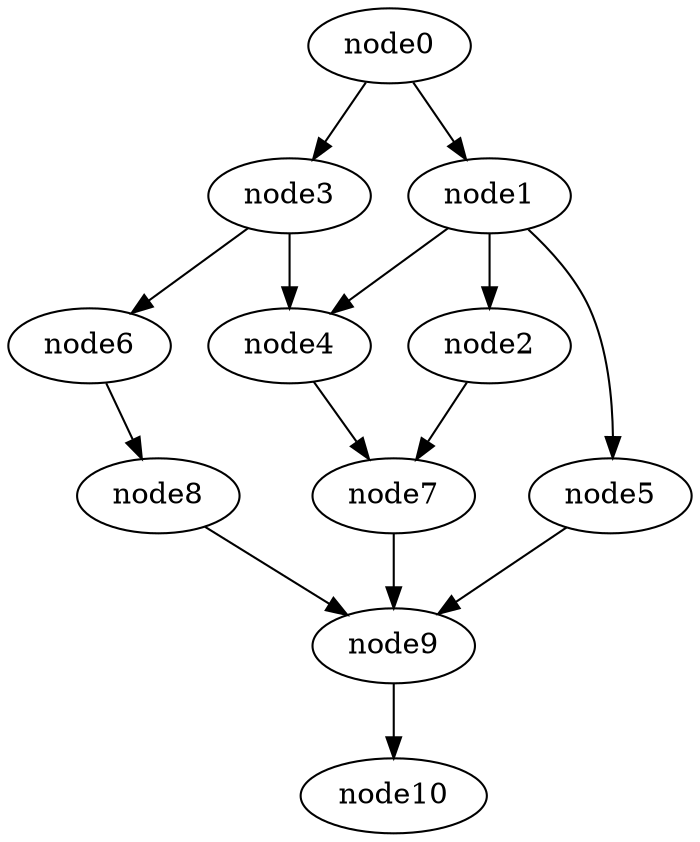 digraph g{
	node10
	node9 -> node10
	node8 -> node9
	node7 -> node9
	node6 -> node8
	node5 -> node9
	node4 -> node7
	node3 -> node6
	node3 -> node4
	node2 -> node7
	node1 -> node5
	node1 -> node4
	node1 -> node2
	node0 -> node3
	node0 -> node1
}
